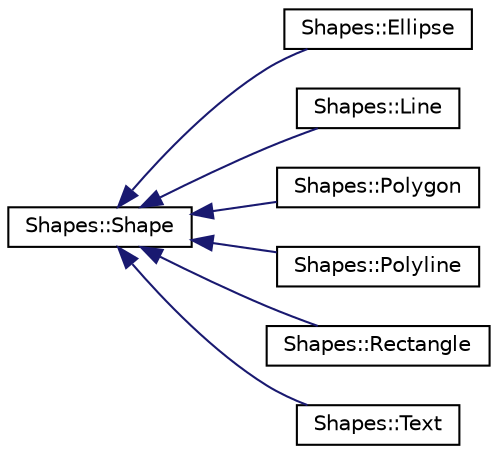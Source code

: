 digraph "Graphical Class Hierarchy"
{
 // LATEX_PDF_SIZE
  edge [fontname="Helvetica",fontsize="10",labelfontname="Helvetica",labelfontsize="10"];
  node [fontname="Helvetica",fontsize="10",shape=record];
  rankdir="LR";
  Node0 [label="Shapes::Shape",height=0.2,width=0.4,color="black", fillcolor="white", style="filled",URL="$class_shapes_1_1_shape.html",tooltip="Shape base class."];
  Node0 -> Node1 [dir="back",color="midnightblue",fontsize="10",style="solid",fontname="Helvetica"];
  Node1 [label="Shapes::Ellipse",height=0.2,width=0.4,color="black", fillcolor="white", style="filled",URL="$class_shapes_1_1_ellipse.html",tooltip="Ellipse derived class."];
  Node0 -> Node2 [dir="back",color="midnightblue",fontsize="10",style="solid",fontname="Helvetica"];
  Node2 [label="Shapes::Line",height=0.2,width=0.4,color="black", fillcolor="white", style="filled",URL="$class_shapes_1_1_line.html",tooltip="Line derived class."];
  Node0 -> Node3 [dir="back",color="midnightblue",fontsize="10",style="solid",fontname="Helvetica"];
  Node3 [label="Shapes::Polygon",height=0.2,width=0.4,color="black", fillcolor="white", style="filled",URL="$class_shapes_1_1_polygon.html",tooltip="Polygon derived class."];
  Node0 -> Node4 [dir="back",color="midnightblue",fontsize="10",style="solid",fontname="Helvetica"];
  Node4 [label="Shapes::Polyline",height=0.2,width=0.4,color="black", fillcolor="white", style="filled",URL="$class_shapes_1_1_polyline.html",tooltip="Polyline derived class."];
  Node0 -> Node5 [dir="back",color="midnightblue",fontsize="10",style="solid",fontname="Helvetica"];
  Node5 [label="Shapes::Rectangle",height=0.2,width=0.4,color="black", fillcolor="white", style="filled",URL="$class_shapes_1_1_rectangle.html",tooltip="Rectangle derived class."];
  Node0 -> Node6 [dir="back",color="midnightblue",fontsize="10",style="solid",fontname="Helvetica"];
  Node6 [label="Shapes::Text",height=0.2,width=0.4,color="black", fillcolor="white", style="filled",URL="$class_shapes_1_1_text.html",tooltip="Text derived class."];
}
